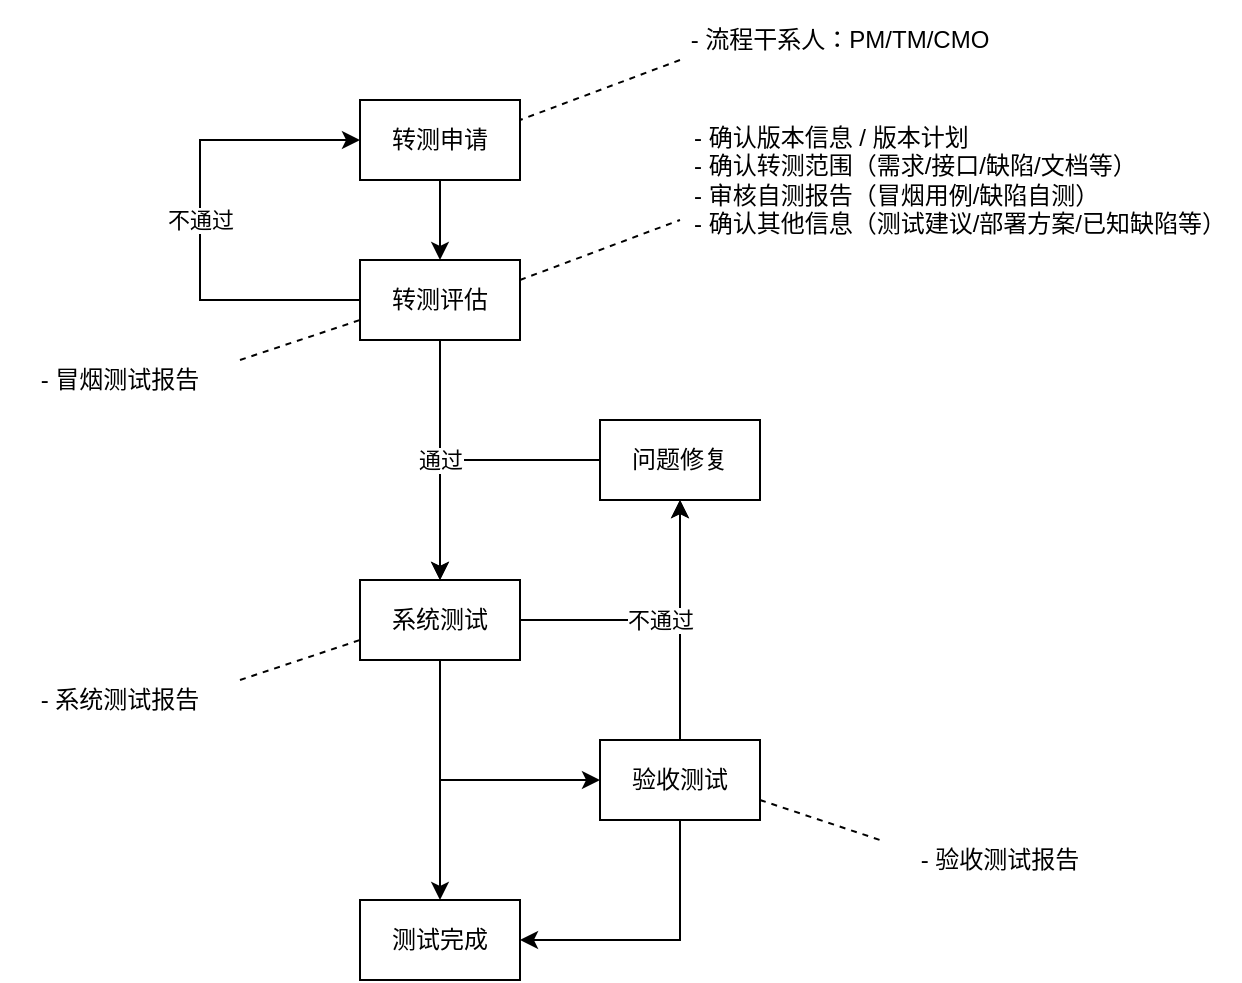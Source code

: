 <mxfile version="10.6.8" type="github"><diagram id="riu8EtfvFfFACFFr9gul" name="Page-1"><mxGraphModel dx="866" dy="623" grid="1" gridSize="10" guides="1" tooltips="1" connect="1" arrows="1" fold="1" page="1" pageScale="1" pageWidth="827" pageHeight="1169" math="0" shadow="0"><root><mxCell id="0"/><mxCell id="1" parent="0"/><mxCell id="F8fmw6eRG-6yX89xIcvf-8" style="edgeStyle=orthogonalEdgeStyle;rounded=0;orthogonalLoop=1;jettySize=auto;html=1;entryX=0.5;entryY=0;entryDx=0;entryDy=0;" parent="1" source="F8fmw6eRG-6yX89xIcvf-1" target="F8fmw6eRG-6yX89xIcvf-2" edge="1"><mxGeometry relative="1" as="geometry"/></mxCell><mxCell id="F8fmw6eRG-6yX89xIcvf-1" value="转测申请" style="rounded=0;whiteSpace=wrap;html=1;" parent="1" vertex="1"><mxGeometry x="360" y="120" width="80" height="40" as="geometry"/></mxCell><mxCell id="F8fmw6eRG-6yX89xIcvf-18" value="不通过" style="edgeStyle=orthogonalEdgeStyle;rounded=0;orthogonalLoop=1;jettySize=auto;html=1;entryX=0;entryY=0.5;entryDx=0;entryDy=0;" parent="1" source="F8fmw6eRG-6yX89xIcvf-2" target="F8fmw6eRG-6yX89xIcvf-1" edge="1"><mxGeometry relative="1" as="geometry"><Array as="points"><mxPoint x="280" y="220"/><mxPoint x="280" y="140"/></Array></mxGeometry></mxCell><mxCell id="F8fmw6eRG-6yX89xIcvf-2" value="转测评估" style="rounded=0;whiteSpace=wrap;html=1;" parent="1" vertex="1"><mxGeometry x="360" y="200" width="80" height="40" as="geometry"/></mxCell><mxCell id="F8fmw6eRG-6yX89xIcvf-4" value="测试完成" style="rounded=0;whiteSpace=wrap;html=1;" parent="1" vertex="1"><mxGeometry x="360" y="520" width="80" height="40" as="geometry"/></mxCell><mxCell id="F8fmw6eRG-6yX89xIcvf-13" value="" style="edgeStyle=orthogonalEdgeStyle;rounded=0;orthogonalLoop=1;jettySize=auto;html=1;entryX=0;entryY=0.5;entryDx=0;entryDy=0;" parent="1" source="F8fmw6eRG-6yX89xIcvf-5" target="F8fmw6eRG-6yX89xIcvf-7" edge="1"><mxGeometry relative="1" as="geometry"><Array as="points"><mxPoint x="400" y="460"/></Array></mxGeometry></mxCell><mxCell id="F8fmw6eRG-6yX89xIcvf-5" value="系统测试" style="rounded=0;whiteSpace=wrap;html=1;" parent="1" vertex="1"><mxGeometry x="360" y="360" width="80" height="40" as="geometry"/></mxCell><mxCell id="KjdrxCWvR9boRzIKLpOY-1" style="edgeStyle=orthogonalEdgeStyle;rounded=0;orthogonalLoop=1;jettySize=auto;html=1;entryX=0.5;entryY=0;entryDx=0;entryDy=0;" edge="1" parent="1" source="F8fmw6eRG-6yX89xIcvf-6" target="F8fmw6eRG-6yX89xIcvf-5"><mxGeometry relative="1" as="geometry"/></mxCell><mxCell id="F8fmw6eRG-6yX89xIcvf-6" value="问题修复" style="rounded=0;whiteSpace=wrap;html=1;" parent="1" vertex="1"><mxGeometry x="480" y="280" width="80" height="40" as="geometry"/></mxCell><mxCell id="F8fmw6eRG-6yX89xIcvf-14" style="edgeStyle=orthogonalEdgeStyle;rounded=0;orthogonalLoop=1;jettySize=auto;html=1;entryX=0.5;entryY=1;entryDx=0;entryDy=0;" parent="1" source="F8fmw6eRG-6yX89xIcvf-7" target="F8fmw6eRG-6yX89xIcvf-6" edge="1"><mxGeometry relative="1" as="geometry"/></mxCell><mxCell id="F8fmw6eRG-6yX89xIcvf-15" value="" style="edgeStyle=orthogonalEdgeStyle;rounded=0;orthogonalLoop=1;jettySize=auto;html=1;entryX=1;entryY=0.5;entryDx=0;entryDy=0;" parent="1" source="F8fmw6eRG-6yX89xIcvf-7" target="F8fmw6eRG-6yX89xIcvf-4" edge="1"><mxGeometry relative="1" as="geometry"><Array as="points"><mxPoint x="520" y="540"/></Array></mxGeometry></mxCell><mxCell id="F8fmw6eRG-6yX89xIcvf-7" value="验收测试" style="rounded=0;whiteSpace=wrap;html=1;" parent="1" vertex="1"><mxGeometry x="480" y="440" width="80" height="40" as="geometry"/></mxCell><mxCell id="F8fmw6eRG-6yX89xIcvf-11" value="不通过" style="edgeStyle=orthogonalEdgeStyle;rounded=0;orthogonalLoop=1;jettySize=auto;html=1;entryX=0.5;entryY=1;entryDx=0;entryDy=0;" parent="1" source="F8fmw6eRG-6yX89xIcvf-5" target="F8fmw6eRG-6yX89xIcvf-6" edge="1"><mxGeometry relative="1" as="geometry"/></mxCell><mxCell id="F8fmw6eRG-6yX89xIcvf-34" value="&lt;div style=&quot;text-align: left&quot;&gt;&lt;span&gt;- 确认版本信息 / 版本计划&lt;/span&gt;&lt;/div&gt;&lt;div style=&quot;text-align: left&quot;&gt;&lt;span&gt;- 确认转测范围（需求/接口/缺陷/文档等）&lt;/span&gt;&lt;/div&gt;&lt;div style=&quot;text-align: left&quot;&gt;&lt;span&gt;- 审核自测报告（冒烟用例/缺陷自测）&lt;/span&gt;&lt;/div&gt;&lt;div style=&quot;text-align: left&quot;&gt;&lt;span&gt;- 确认其他信息（测试建议/部署方案/已知缺陷等）&lt;/span&gt;&lt;/div&gt;" style="text;html=1;strokeColor=none;fillColor=none;align=center;verticalAlign=middle;whiteSpace=wrap;rounded=0;dashed=1;" parent="1" vertex="1"><mxGeometry x="520" y="120" width="280" height="80" as="geometry"/></mxCell><mxCell id="F8fmw6eRG-6yX89xIcvf-35" value="" style="endArrow=none;dashed=1;html=1;entryX=0;entryY=0.75;entryDx=0;entryDy=0;exitX=1;exitY=0.25;exitDx=0;exitDy=0;" parent="1" source="F8fmw6eRG-6yX89xIcvf-2" target="F8fmw6eRG-6yX89xIcvf-34" edge="1"><mxGeometry width="50" height="50" relative="1" as="geometry"><mxPoint x="170" y="410" as="sourcePoint"/><mxPoint x="220" y="360" as="targetPoint"/></mxGeometry></mxCell><mxCell id="F8fmw6eRG-6yX89xIcvf-36" value="&lt;div style=&quot;text-align: left&quot;&gt;- 冒烟测试报告&lt;/div&gt;" style="text;html=1;strokeColor=none;fillColor=none;align=center;verticalAlign=middle;whiteSpace=wrap;rounded=0;dashed=1;" parent="1" vertex="1"><mxGeometry x="180" y="240" width="120" height="40" as="geometry"/></mxCell><mxCell id="F8fmw6eRG-6yX89xIcvf-37" value="" style="endArrow=none;dashed=1;html=1;entryX=0;entryY=0.75;entryDx=0;entryDy=0;exitX=1;exitY=0.25;exitDx=0;exitDy=0;" parent="1" source="F8fmw6eRG-6yX89xIcvf-36" target="F8fmw6eRG-6yX89xIcvf-2" edge="1"><mxGeometry width="50" height="50" relative="1" as="geometry"><mxPoint x="230" y="360" as="sourcePoint"/><mxPoint x="280" y="310" as="targetPoint"/></mxGeometry></mxCell><mxCell id="F8fmw6eRG-6yX89xIcvf-40" value="&lt;div style=&quot;text-align: left&quot;&gt;- 系统测试报告&lt;/div&gt;" style="text;html=1;strokeColor=none;fillColor=none;align=center;verticalAlign=middle;whiteSpace=wrap;rounded=0;dashed=1;" parent="1" vertex="1"><mxGeometry x="180" y="400" width="120" height="40" as="geometry"/></mxCell><mxCell id="F8fmw6eRG-6yX89xIcvf-41" value="" style="endArrow=none;dashed=1;html=1;entryX=0;entryY=0.75;entryDx=0;entryDy=0;exitX=1;exitY=0.25;exitDx=0;exitDy=0;" parent="1" source="F8fmw6eRG-6yX89xIcvf-40" target="F8fmw6eRG-6yX89xIcvf-5" edge="1"><mxGeometry width="50" height="50" relative="1" as="geometry"><mxPoint x="220" y="530" as="sourcePoint"/><mxPoint x="350" y="400" as="targetPoint"/></mxGeometry></mxCell><mxCell id="F8fmw6eRG-6yX89xIcvf-42" value="&lt;div style=&quot;text-align: left&quot;&gt;- 验收测试报告&lt;/div&gt;" style="text;html=1;strokeColor=none;fillColor=none;align=center;verticalAlign=middle;whiteSpace=wrap;rounded=0;dashed=1;" parent="1" vertex="1"><mxGeometry x="620" y="480" width="120" height="40" as="geometry"/></mxCell><mxCell id="F8fmw6eRG-6yX89xIcvf-43" value="" style="endArrow=none;dashed=1;html=1;entryX=0;entryY=0.25;entryDx=0;entryDy=0;exitX=1;exitY=0.75;exitDx=0;exitDy=0;" parent="1" source="F8fmw6eRG-6yX89xIcvf-7" target="F8fmw6eRG-6yX89xIcvf-42" edge="1"><mxGeometry width="50" height="50" relative="1" as="geometry"><mxPoint x="310" y="420" as="sourcePoint"/><mxPoint x="370" y="400" as="targetPoint"/></mxGeometry></mxCell><mxCell id="F8fmw6eRG-6yX89xIcvf-44" value="&lt;div style=&quot;text-align: left&quot;&gt;- 流程干系人：PM/TM/CMO&lt;/div&gt;" style="text;html=1;strokeColor=none;fillColor=none;align=center;verticalAlign=middle;whiteSpace=wrap;rounded=0;dashed=1;" parent="1" vertex="1"><mxGeometry x="520" y="70" width="160" height="40" as="geometry"/></mxCell><mxCell id="F8fmw6eRG-6yX89xIcvf-45" value="" style="endArrow=none;dashed=1;html=1;entryX=1;entryY=0.25;entryDx=0;entryDy=0;exitX=0;exitY=0.75;exitDx=0;exitDy=0;" parent="1" source="F8fmw6eRG-6yX89xIcvf-44" target="F8fmw6eRG-6yX89xIcvf-1" edge="1"><mxGeometry width="50" height="50" relative="1" as="geometry"><mxPoint x="570" y="170" as="sourcePoint"/><mxPoint x="700" y="40" as="targetPoint"/></mxGeometry></mxCell><mxCell id="F8fmw6eRG-6yX89xIcvf-10" value="" style="edgeStyle=orthogonalEdgeStyle;rounded=0;orthogonalLoop=1;jettySize=auto;html=1;entryX=0.5;entryY=0;entryDx=0;entryDy=0;" parent="1" source="F8fmw6eRG-6yX89xIcvf-5" target="F8fmw6eRG-6yX89xIcvf-4" edge="1"><mxGeometry relative="1" as="geometry"/></mxCell><mxCell id="F8fmw6eRG-6yX89xIcvf-9" value="通过" style="edgeStyle=orthogonalEdgeStyle;rounded=0;orthogonalLoop=1;jettySize=auto;html=1;entryX=0.5;entryY=0;entryDx=0;entryDy=0;" parent="1" source="F8fmw6eRG-6yX89xIcvf-2" target="F8fmw6eRG-6yX89xIcvf-5" edge="1"><mxGeometry relative="1" as="geometry"/></mxCell></root></mxGraphModel></diagram></mxfile>